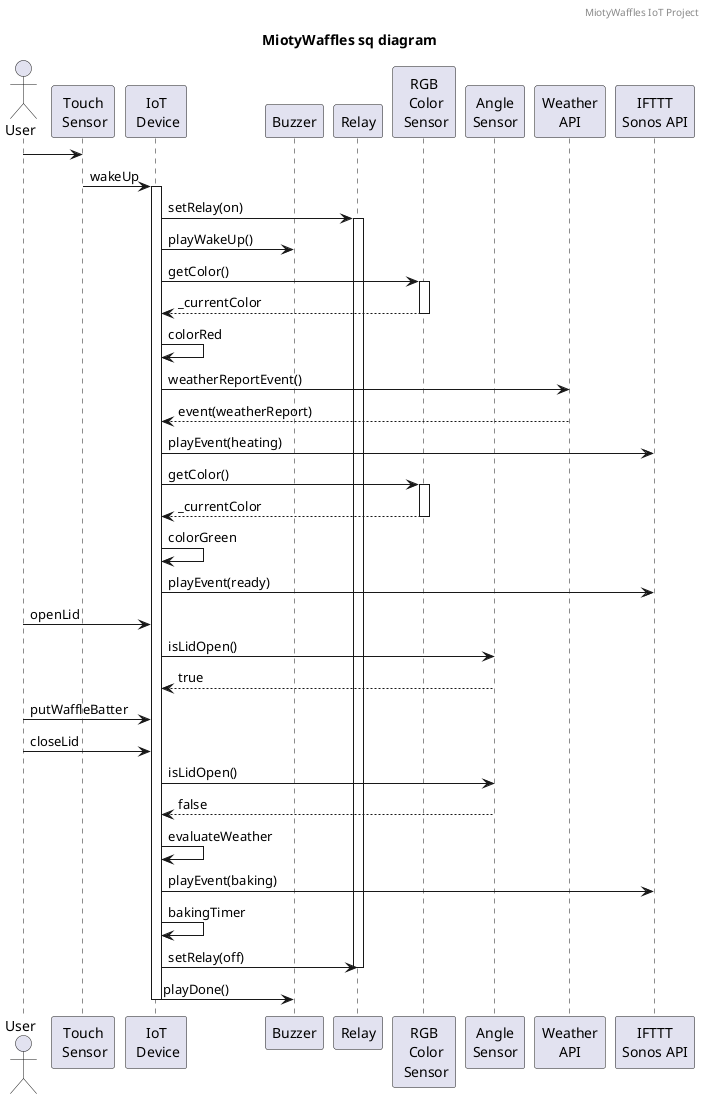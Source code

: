 @startuml
header MiotyWaffles IoT Project
title MiotyWaffles sq diagram

participant "Touch\n Sensor" order 10
participant "IoT\n Device" order 20
participant "Buzzer" order 30
participant "Relay" order 40
participant "RGB\n Color\n Sensor" order 50
participant "Angle\nSensor" order 60
participant "Weather\nAPI" order 70
participant "IFTTT\nSonos API" order 80

actor User
User -> "Touch\n Sensor"
"Touch\n Sensor" -> "IoT\n Device" : wakeUp
activate "IoT\n Device"

"IoT\n Device" -> "Relay" : setRelay(on)
activate "Relay"
"IoT\n Device" -> "Buzzer" : playWakeUp()
"IoT\n Device" -> "RGB\n Color\n Sensor" : getColor()
activate "RGB\n Color\n Sensor"
return _currentColor
"IoT\n Device" -> "IoT\n Device" : colorRed
"IoT\n Device" -> "Weather\nAPI" : weatherReportEvent()
"IoT\n Device" <-- "Weather\nAPI" : event(weatherReport)
"IoT\n Device" -> "IFTTT\nSonos API" : playEvent(heating)
"IoT\n Device" -> "RGB\n Color\n Sensor" : getColor()
activate "RGB\n Color\n Sensor"
return _currentColor
"IoT\n Device" -> "IoT\n Device" : colorGreen
"IoT\n Device" -> "IFTTT\nSonos API" : playEvent(ready)
User -> "IoT\n Device" : openLid
"IoT\n Device" -> "Angle\nSensor" : isLidOpen()
"Angle\nSensor" --> "IoT\n Device" : true
User -> "IoT\n Device" : putWaffleBatter
User -> "IoT\n Device" : closeLid
"IoT\n Device" -> "Angle\nSensor" : isLidOpen()
"Angle\nSensor" --> "IoT\n Device" : false
"IoT\n Device" -> "IoT\n Device" : evaluateWeather
"IoT\n Device" -> "IFTTT\nSonos API" : playEvent(baking)
"IoT\n Device" -> "IoT\n Device" : bakingTimer
"IoT\n Device" -> "Relay" : setRelay(off)
deactivate "Relay"
"IoT\n Device" -> "Buzzer" : playDone()
deactivate "IoT\n Device"
@enduml